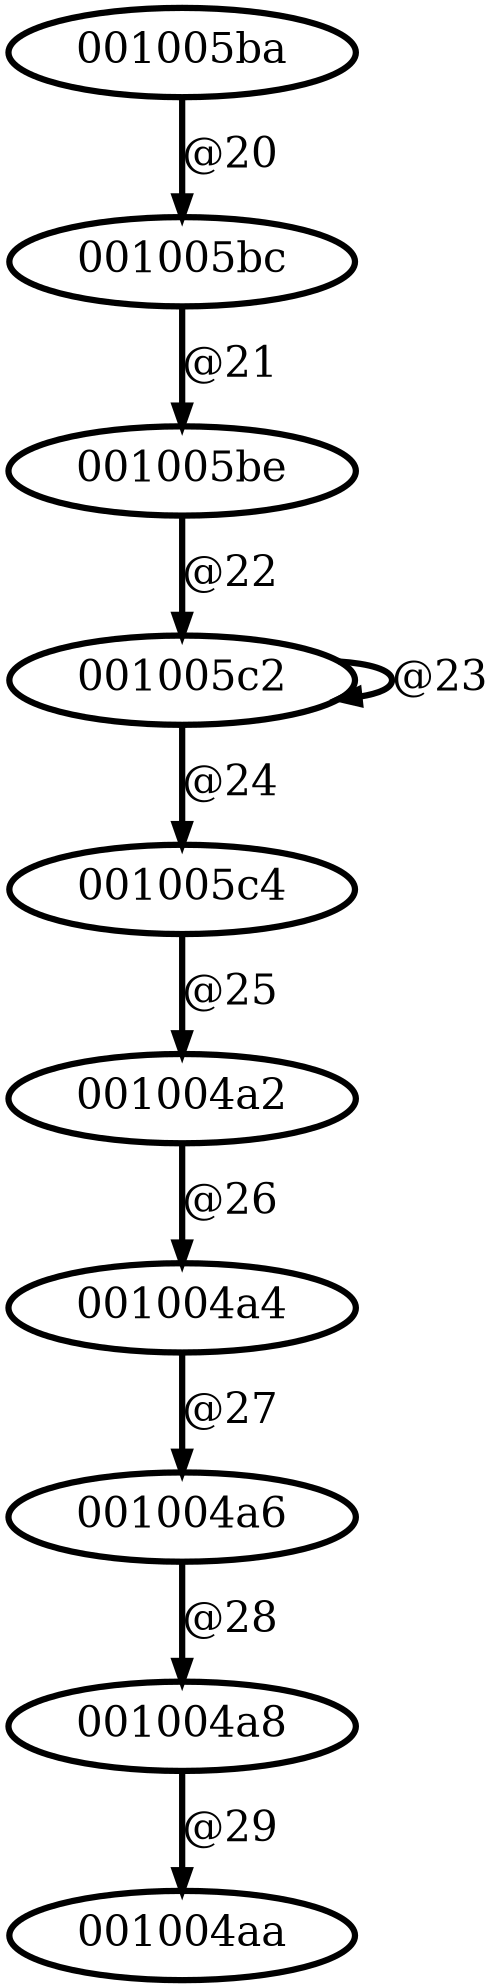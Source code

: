 digraph G {
        node [style=rounded, penwidth=3, fontsize=20, shape=oval];
        "001005ba" -> "001005bc" [label="@20", color=black,arrowsize=1,style=bold,penwidth=3,fontsize=20];
"001005bc" -> "001005be" [label="@21", color=black,arrowsize=1,style=bold,penwidth=3,fontsize=20];
"001005be" -> "001005c2" [label="@22", color=black,arrowsize=1,style=bold,penwidth=3,fontsize=20];
"001005c2" -> "001005c2" [label="@23", color=black,arrowsize=1,style=bold,penwidth=3,fontsize=20];
"001005c2" -> "001005c4" [label="@24", color=black,arrowsize=1,style=bold,penwidth=3,fontsize=20];
"001005c4" -> "001004a2" [label="@25", color=black,arrowsize=1,style=bold,penwidth=3,fontsize=20];
"001004a2" -> "001004a4" [label="@26", color=black,arrowsize=1,style=bold,penwidth=3,fontsize=20];
"001004a4" -> "001004a6" [label="@27", color=black,arrowsize=1,style=bold,penwidth=3,fontsize=20];
"001004a6" -> "001004a8" [label="@28", color=black,arrowsize=1,style=bold,penwidth=3,fontsize=20];
"001004a8" -> "001004aa" [label="@29", color=black,arrowsize=1,style=bold,penwidth=3,fontsize=20];
}
